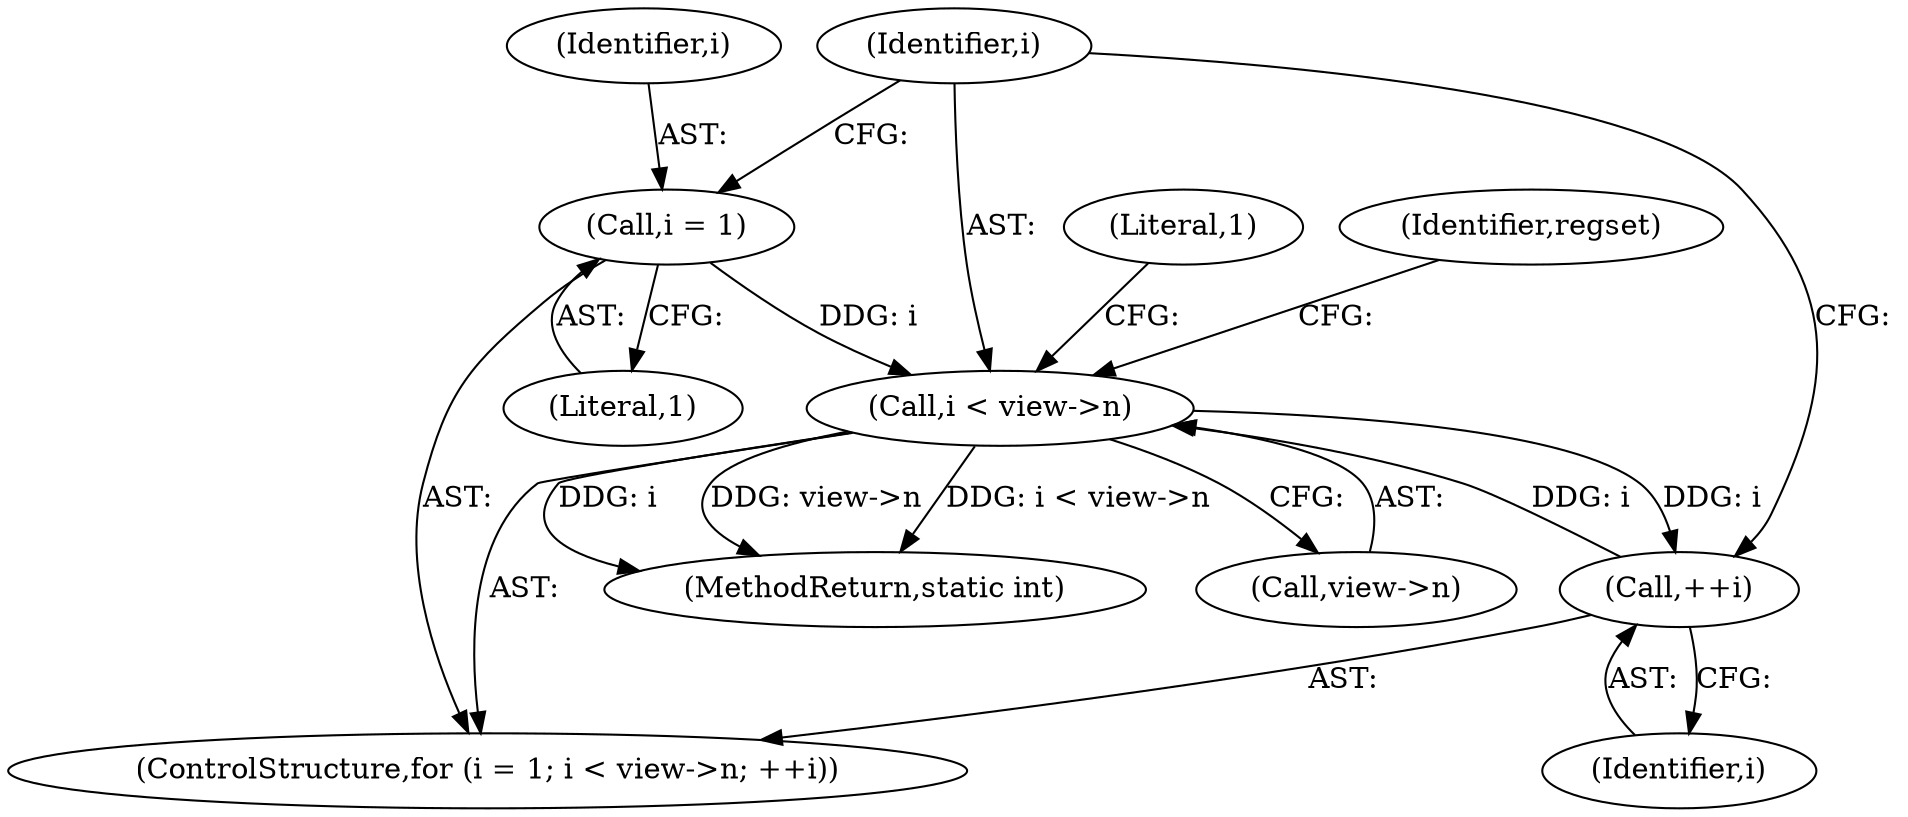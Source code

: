 digraph "0_linux_c8e252586f8d5de906385d8cf6385fee289a825e@pointer" {
"1000185" [label="(Call,i < view->n)"];
"1000190" [label="(Call,++i)"];
"1000185" [label="(Call,i < view->n)"];
"1000182" [label="(Call,i = 1)"];
"1000186" [label="(Identifier,i)"];
"1000190" [label="(Call,++i)"];
"1000315" [label="(MethodReturn,static int)"];
"1000314" [label="(Literal,1)"];
"1000191" [label="(Identifier,i)"];
"1000195" [label="(Identifier,regset)"];
"1000182" [label="(Call,i = 1)"];
"1000187" [label="(Call,view->n)"];
"1000181" [label="(ControlStructure,for (i = 1; i < view->n; ++i))"];
"1000183" [label="(Identifier,i)"];
"1000184" [label="(Literal,1)"];
"1000185" [label="(Call,i < view->n)"];
"1000185" -> "1000181"  [label="AST: "];
"1000185" -> "1000187"  [label="CFG: "];
"1000186" -> "1000185"  [label="AST: "];
"1000187" -> "1000185"  [label="AST: "];
"1000195" -> "1000185"  [label="CFG: "];
"1000314" -> "1000185"  [label="CFG: "];
"1000185" -> "1000315"  [label="DDG: i < view->n"];
"1000185" -> "1000315"  [label="DDG: i"];
"1000185" -> "1000315"  [label="DDG: view->n"];
"1000190" -> "1000185"  [label="DDG: i"];
"1000182" -> "1000185"  [label="DDG: i"];
"1000185" -> "1000190"  [label="DDG: i"];
"1000190" -> "1000181"  [label="AST: "];
"1000190" -> "1000191"  [label="CFG: "];
"1000191" -> "1000190"  [label="AST: "];
"1000186" -> "1000190"  [label="CFG: "];
"1000182" -> "1000181"  [label="AST: "];
"1000182" -> "1000184"  [label="CFG: "];
"1000183" -> "1000182"  [label="AST: "];
"1000184" -> "1000182"  [label="AST: "];
"1000186" -> "1000182"  [label="CFG: "];
}
